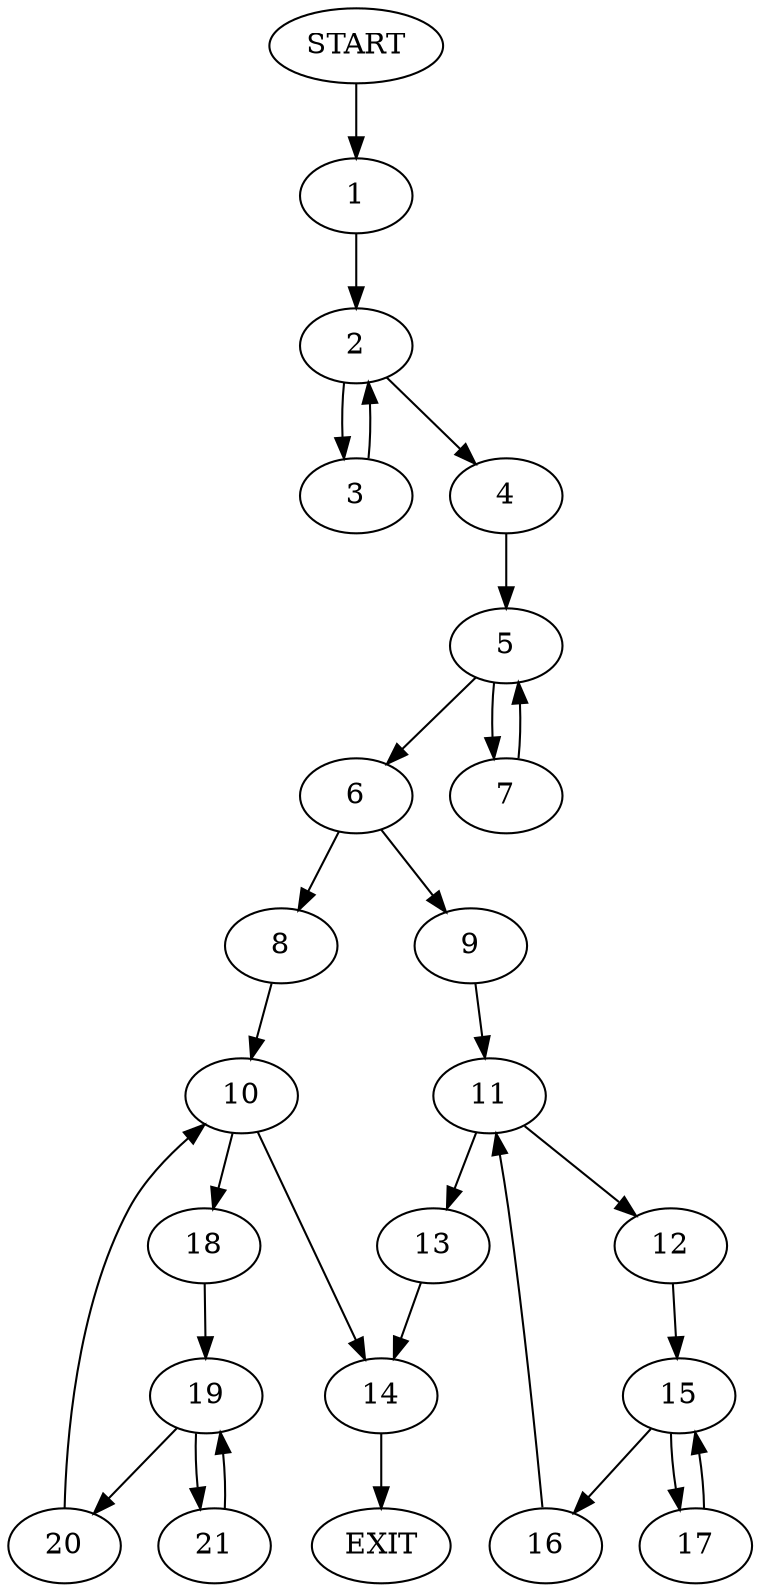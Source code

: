 digraph {
0 [label="START"]
22 [label="EXIT"]
0 -> 1
1 -> 2
2 -> 3
2 -> 4
3 -> 2
4 -> 5
5 -> 6
5 -> 7
6 -> 8
6 -> 9
7 -> 5
8 -> 10
9 -> 11
11 -> 12
11 -> 13
13 -> 14
12 -> 15
15 -> 16
15 -> 17
16 -> 11
17 -> 15
14 -> 22
10 -> 14
10 -> 18
18 -> 19
19 -> 20
19 -> 21
20 -> 10
21 -> 19
}
